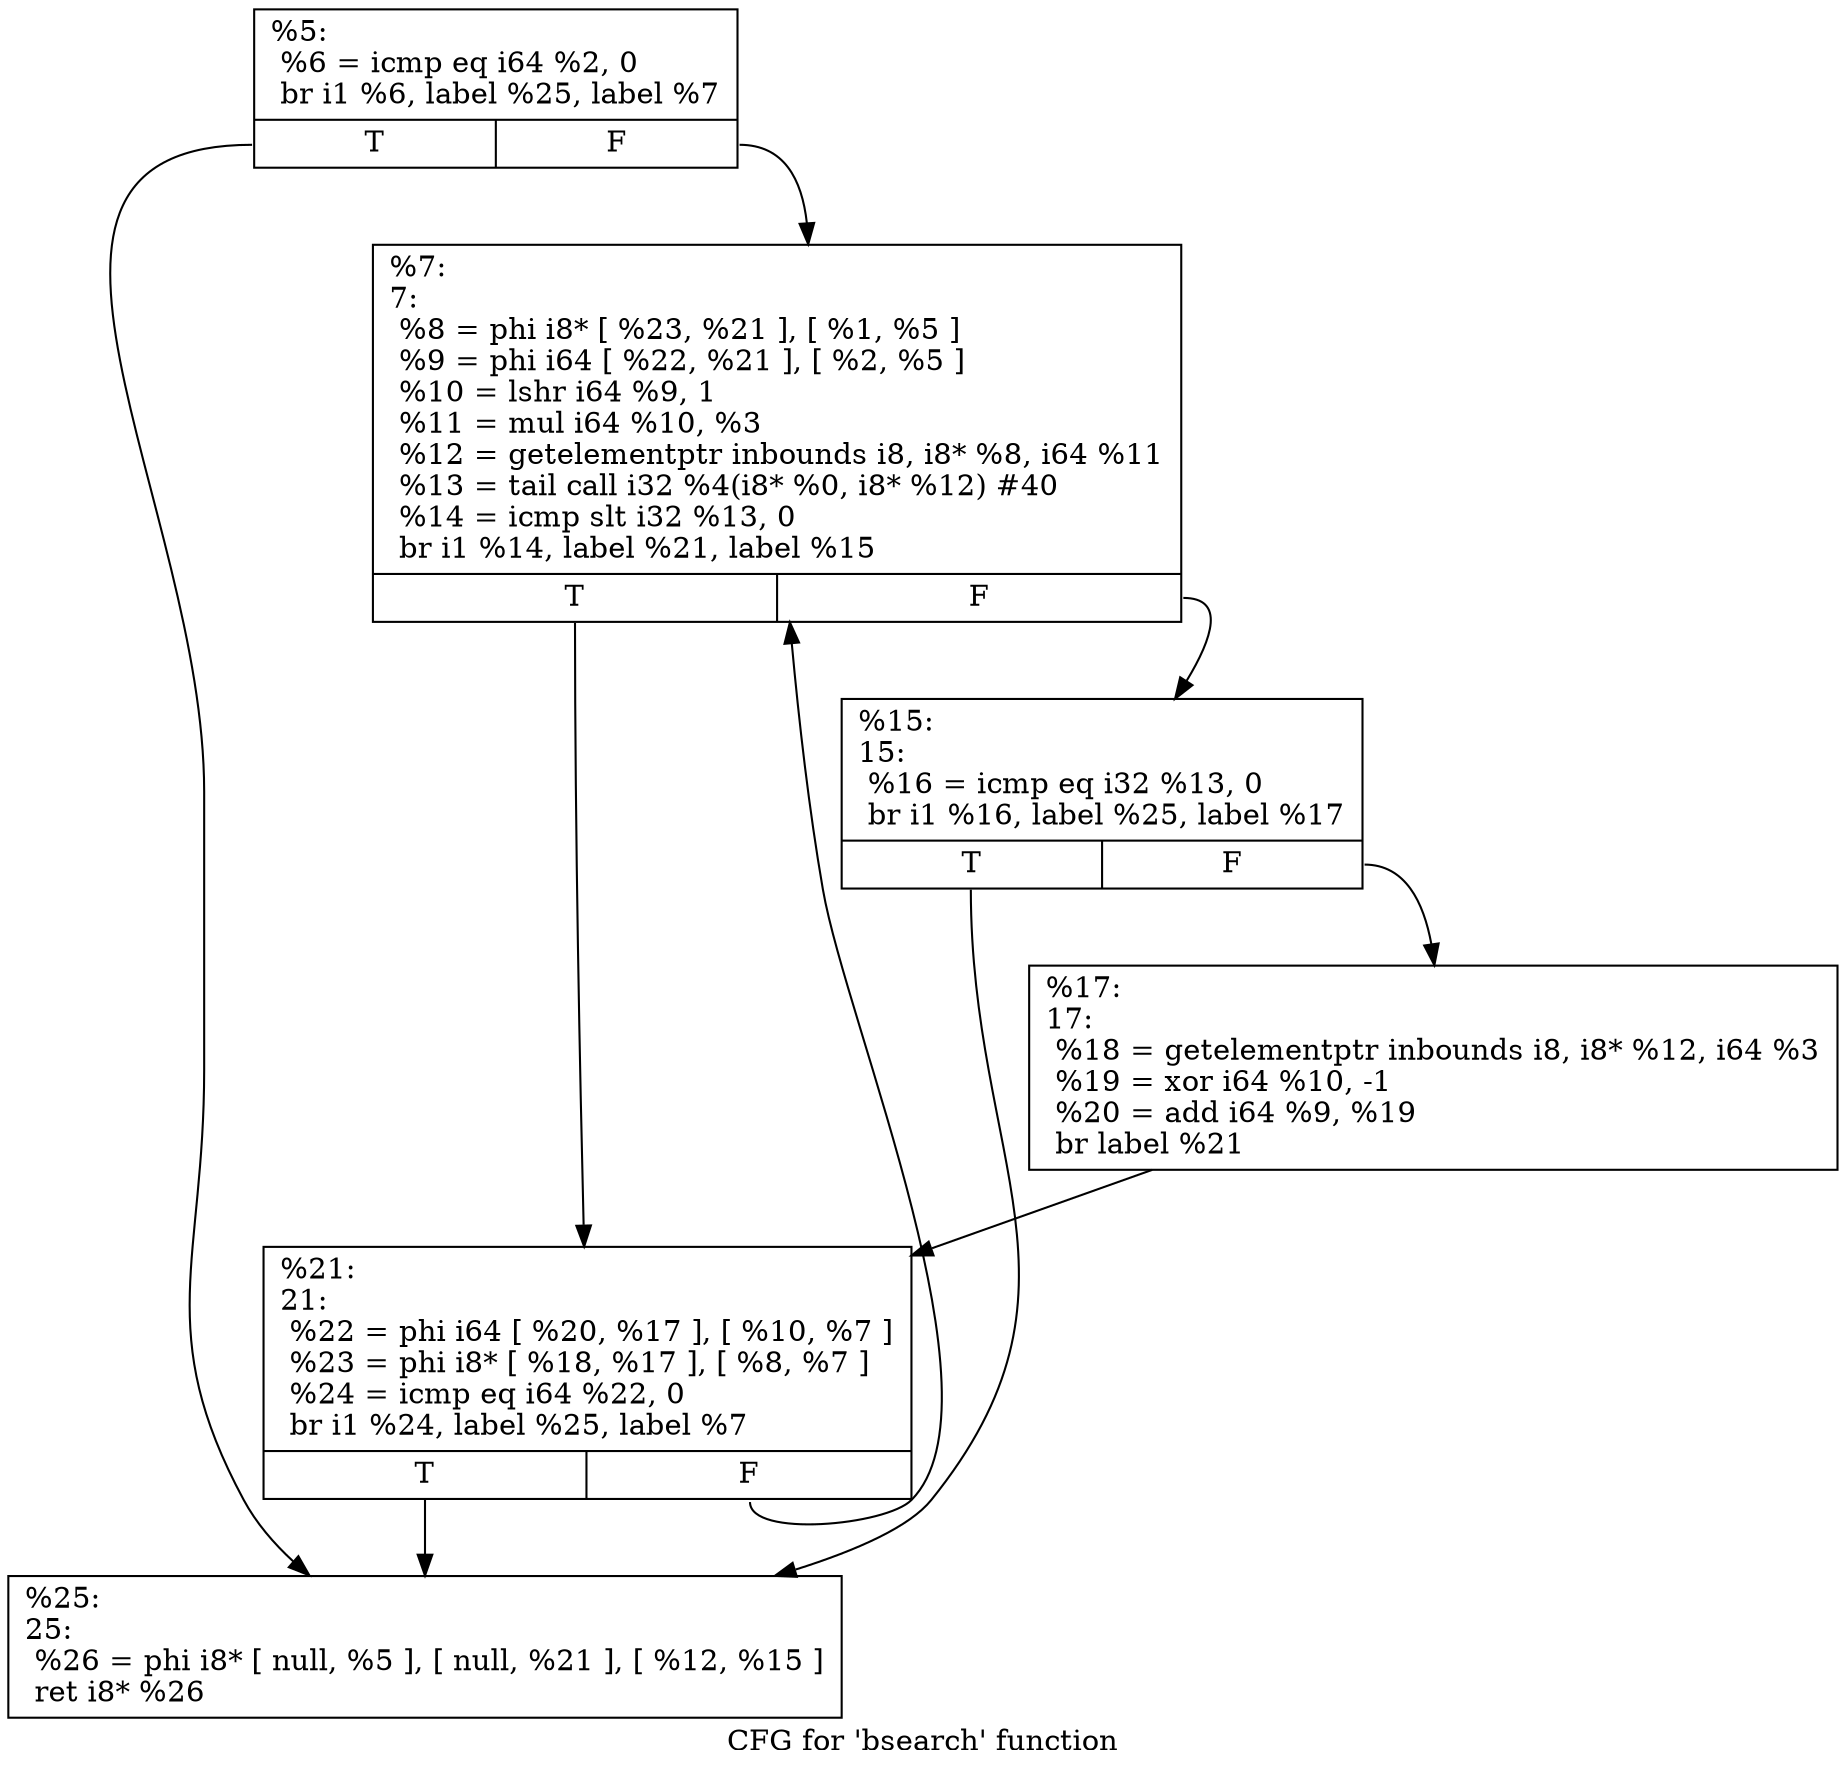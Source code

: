 digraph "CFG for 'bsearch' function" {
	label="CFG for 'bsearch' function";

	Node0x1e67030 [shape=record,label="{%5:\l  %6 = icmp eq i64 %2, 0\l  br i1 %6, label %25, label %7\l|{<s0>T|<s1>F}}"];
	Node0x1e67030:s0 -> Node0x1e68fe0;
	Node0x1e67030:s1 -> Node0x1e68d90;
	Node0x1e68d90 [shape=record,label="{%7:\l7:                                                \l  %8 = phi i8* [ %23, %21 ], [ %1, %5 ]\l  %9 = phi i64 [ %22, %21 ], [ %2, %5 ]\l  %10 = lshr i64 %9, 1\l  %11 = mul i64 %10, %3\l  %12 = getelementptr inbounds i8, i8* %8, i64 %11\l  %13 = tail call i32 %4(i8* %0, i8* %12) #40\l  %14 = icmp slt i32 %13, 0\l  br i1 %14, label %21, label %15\l|{<s0>T|<s1>F}}"];
	Node0x1e68d90:s0 -> Node0x1e68f90;
	Node0x1e68d90:s1 -> Node0x1e68ef0;
	Node0x1e68ef0 [shape=record,label="{%15:\l15:                                               \l  %16 = icmp eq i32 %13, 0\l  br i1 %16, label %25, label %17\l|{<s0>T|<s1>F}}"];
	Node0x1e68ef0:s0 -> Node0x1e68fe0;
	Node0x1e68ef0:s1 -> Node0x1e68f40;
	Node0x1e68f40 [shape=record,label="{%17:\l17:                                               \l  %18 = getelementptr inbounds i8, i8* %12, i64 %3\l  %19 = xor i64 %10, -1\l  %20 = add i64 %9, %19\l  br label %21\l}"];
	Node0x1e68f40 -> Node0x1e68f90;
	Node0x1e68f90 [shape=record,label="{%21:\l21:                                               \l  %22 = phi i64 [ %20, %17 ], [ %10, %7 ]\l  %23 = phi i8* [ %18, %17 ], [ %8, %7 ]\l  %24 = icmp eq i64 %22, 0\l  br i1 %24, label %25, label %7\l|{<s0>T|<s1>F}}"];
	Node0x1e68f90:s0 -> Node0x1e68fe0;
	Node0x1e68f90:s1 -> Node0x1e68d90;
	Node0x1e68fe0 [shape=record,label="{%25:\l25:                                               \l  %26 = phi i8* [ null, %5 ], [ null, %21 ], [ %12, %15 ]\l  ret i8* %26\l}"];
}
